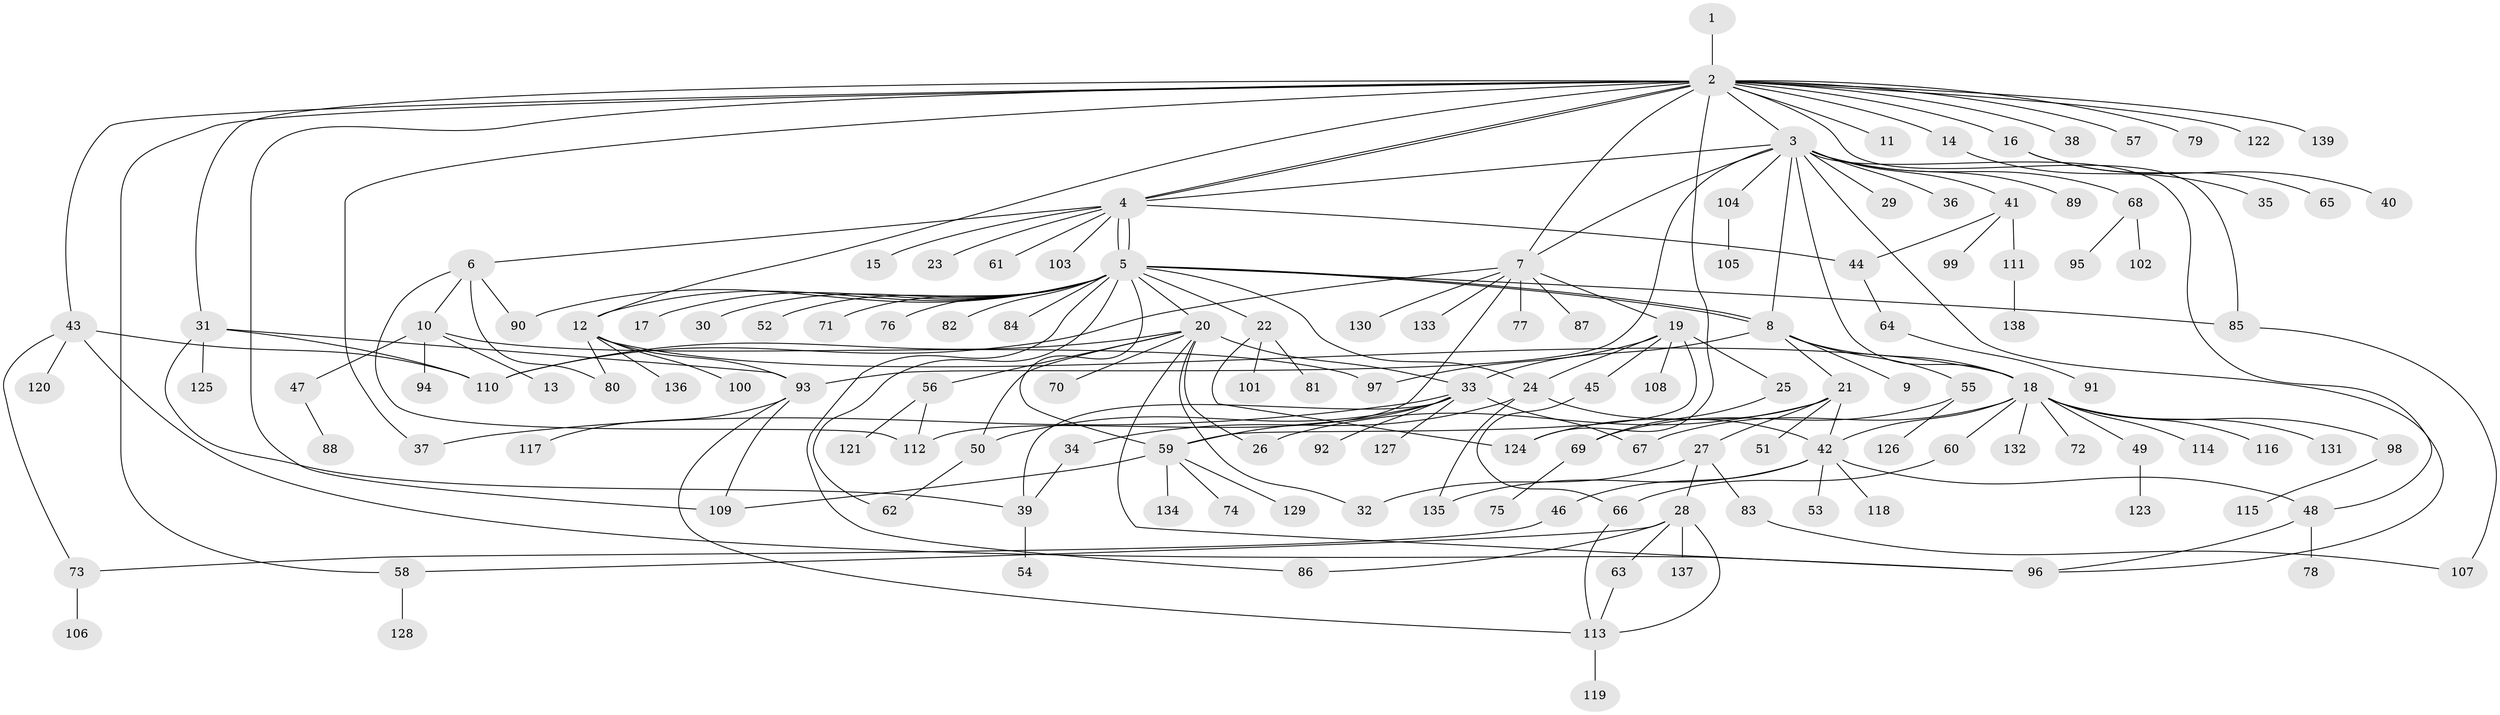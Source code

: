 // coarse degree distribution, {14: 0.028985507246376812, 24: 0.014492753623188406, 23: 0.014492753623188406, 4: 0.028985507246376812, 3: 0.08695652173913043, 1: 0.6376811594202898, 2: 0.11594202898550725, 6: 0.028985507246376812, 13: 0.014492753623188406, 7: 0.014492753623188406, 5: 0.014492753623188406}
// Generated by graph-tools (version 1.1) at 2025/18/03/04/25 18:18:29]
// undirected, 139 vertices, 191 edges
graph export_dot {
graph [start="1"]
  node [color=gray90,style=filled];
  1;
  2;
  3;
  4;
  5;
  6;
  7;
  8;
  9;
  10;
  11;
  12;
  13;
  14;
  15;
  16;
  17;
  18;
  19;
  20;
  21;
  22;
  23;
  24;
  25;
  26;
  27;
  28;
  29;
  30;
  31;
  32;
  33;
  34;
  35;
  36;
  37;
  38;
  39;
  40;
  41;
  42;
  43;
  44;
  45;
  46;
  47;
  48;
  49;
  50;
  51;
  52;
  53;
  54;
  55;
  56;
  57;
  58;
  59;
  60;
  61;
  62;
  63;
  64;
  65;
  66;
  67;
  68;
  69;
  70;
  71;
  72;
  73;
  74;
  75;
  76;
  77;
  78;
  79;
  80;
  81;
  82;
  83;
  84;
  85;
  86;
  87;
  88;
  89;
  90;
  91;
  92;
  93;
  94;
  95;
  96;
  97;
  98;
  99;
  100;
  101;
  102;
  103;
  104;
  105;
  106;
  107;
  108;
  109;
  110;
  111;
  112;
  113;
  114;
  115;
  116;
  117;
  118;
  119;
  120;
  121;
  122;
  123;
  124;
  125;
  126;
  127;
  128;
  129;
  130;
  131;
  132;
  133;
  134;
  135;
  136;
  137;
  138;
  139;
  1 -- 2;
  2 -- 3;
  2 -- 4;
  2 -- 4;
  2 -- 7;
  2 -- 11;
  2 -- 12;
  2 -- 14;
  2 -- 16;
  2 -- 31;
  2 -- 37;
  2 -- 38;
  2 -- 43;
  2 -- 57;
  2 -- 58;
  2 -- 79;
  2 -- 85;
  2 -- 109;
  2 -- 122;
  2 -- 124;
  2 -- 139;
  3 -- 4;
  3 -- 7;
  3 -- 8;
  3 -- 18;
  3 -- 29;
  3 -- 36;
  3 -- 41;
  3 -- 48;
  3 -- 68;
  3 -- 89;
  3 -- 93;
  3 -- 96;
  3 -- 104;
  4 -- 5;
  4 -- 5;
  4 -- 6;
  4 -- 15;
  4 -- 23;
  4 -- 44;
  4 -- 61;
  4 -- 103;
  5 -- 8;
  5 -- 8;
  5 -- 12;
  5 -- 17;
  5 -- 20;
  5 -- 22;
  5 -- 24;
  5 -- 30;
  5 -- 52;
  5 -- 59;
  5 -- 62;
  5 -- 71;
  5 -- 76;
  5 -- 82;
  5 -- 84;
  5 -- 85;
  5 -- 86;
  5 -- 90;
  6 -- 10;
  6 -- 80;
  6 -- 90;
  6 -- 112;
  7 -- 19;
  7 -- 77;
  7 -- 87;
  7 -- 110;
  7 -- 112;
  7 -- 130;
  7 -- 133;
  8 -- 9;
  8 -- 18;
  8 -- 21;
  8 -- 33;
  8 -- 55;
  10 -- 13;
  10 -- 47;
  10 -- 94;
  10 -- 97;
  12 -- 18;
  12 -- 80;
  12 -- 93;
  12 -- 100;
  12 -- 136;
  14 -- 35;
  16 -- 40;
  16 -- 65;
  18 -- 42;
  18 -- 49;
  18 -- 60;
  18 -- 67;
  18 -- 72;
  18 -- 98;
  18 -- 114;
  18 -- 116;
  18 -- 131;
  18 -- 132;
  19 -- 24;
  19 -- 25;
  19 -- 45;
  19 -- 59;
  19 -- 97;
  19 -- 108;
  20 -- 26;
  20 -- 32;
  20 -- 33;
  20 -- 50;
  20 -- 56;
  20 -- 70;
  20 -- 96;
  20 -- 110;
  21 -- 26;
  21 -- 27;
  21 -- 42;
  21 -- 51;
  21 -- 124;
  22 -- 81;
  22 -- 101;
  22 -- 124;
  24 -- 34;
  24 -- 42;
  24 -- 135;
  25 -- 69;
  27 -- 28;
  27 -- 32;
  27 -- 83;
  28 -- 58;
  28 -- 63;
  28 -- 86;
  28 -- 113;
  28 -- 137;
  31 -- 39;
  31 -- 93;
  31 -- 110;
  31 -- 125;
  33 -- 37;
  33 -- 39;
  33 -- 50;
  33 -- 59;
  33 -- 67;
  33 -- 92;
  33 -- 127;
  34 -- 39;
  39 -- 54;
  41 -- 44;
  41 -- 99;
  41 -- 111;
  42 -- 46;
  42 -- 48;
  42 -- 53;
  42 -- 118;
  42 -- 135;
  43 -- 73;
  43 -- 96;
  43 -- 110;
  43 -- 120;
  44 -- 64;
  45 -- 66;
  46 -- 73;
  47 -- 88;
  48 -- 78;
  48 -- 96;
  49 -- 123;
  50 -- 62;
  55 -- 69;
  55 -- 126;
  56 -- 112;
  56 -- 121;
  58 -- 128;
  59 -- 74;
  59 -- 109;
  59 -- 129;
  59 -- 134;
  60 -- 66;
  63 -- 113;
  64 -- 91;
  66 -- 113;
  68 -- 95;
  68 -- 102;
  69 -- 75;
  73 -- 106;
  83 -- 107;
  85 -- 107;
  93 -- 109;
  93 -- 113;
  93 -- 117;
  98 -- 115;
  104 -- 105;
  111 -- 138;
  113 -- 119;
}
